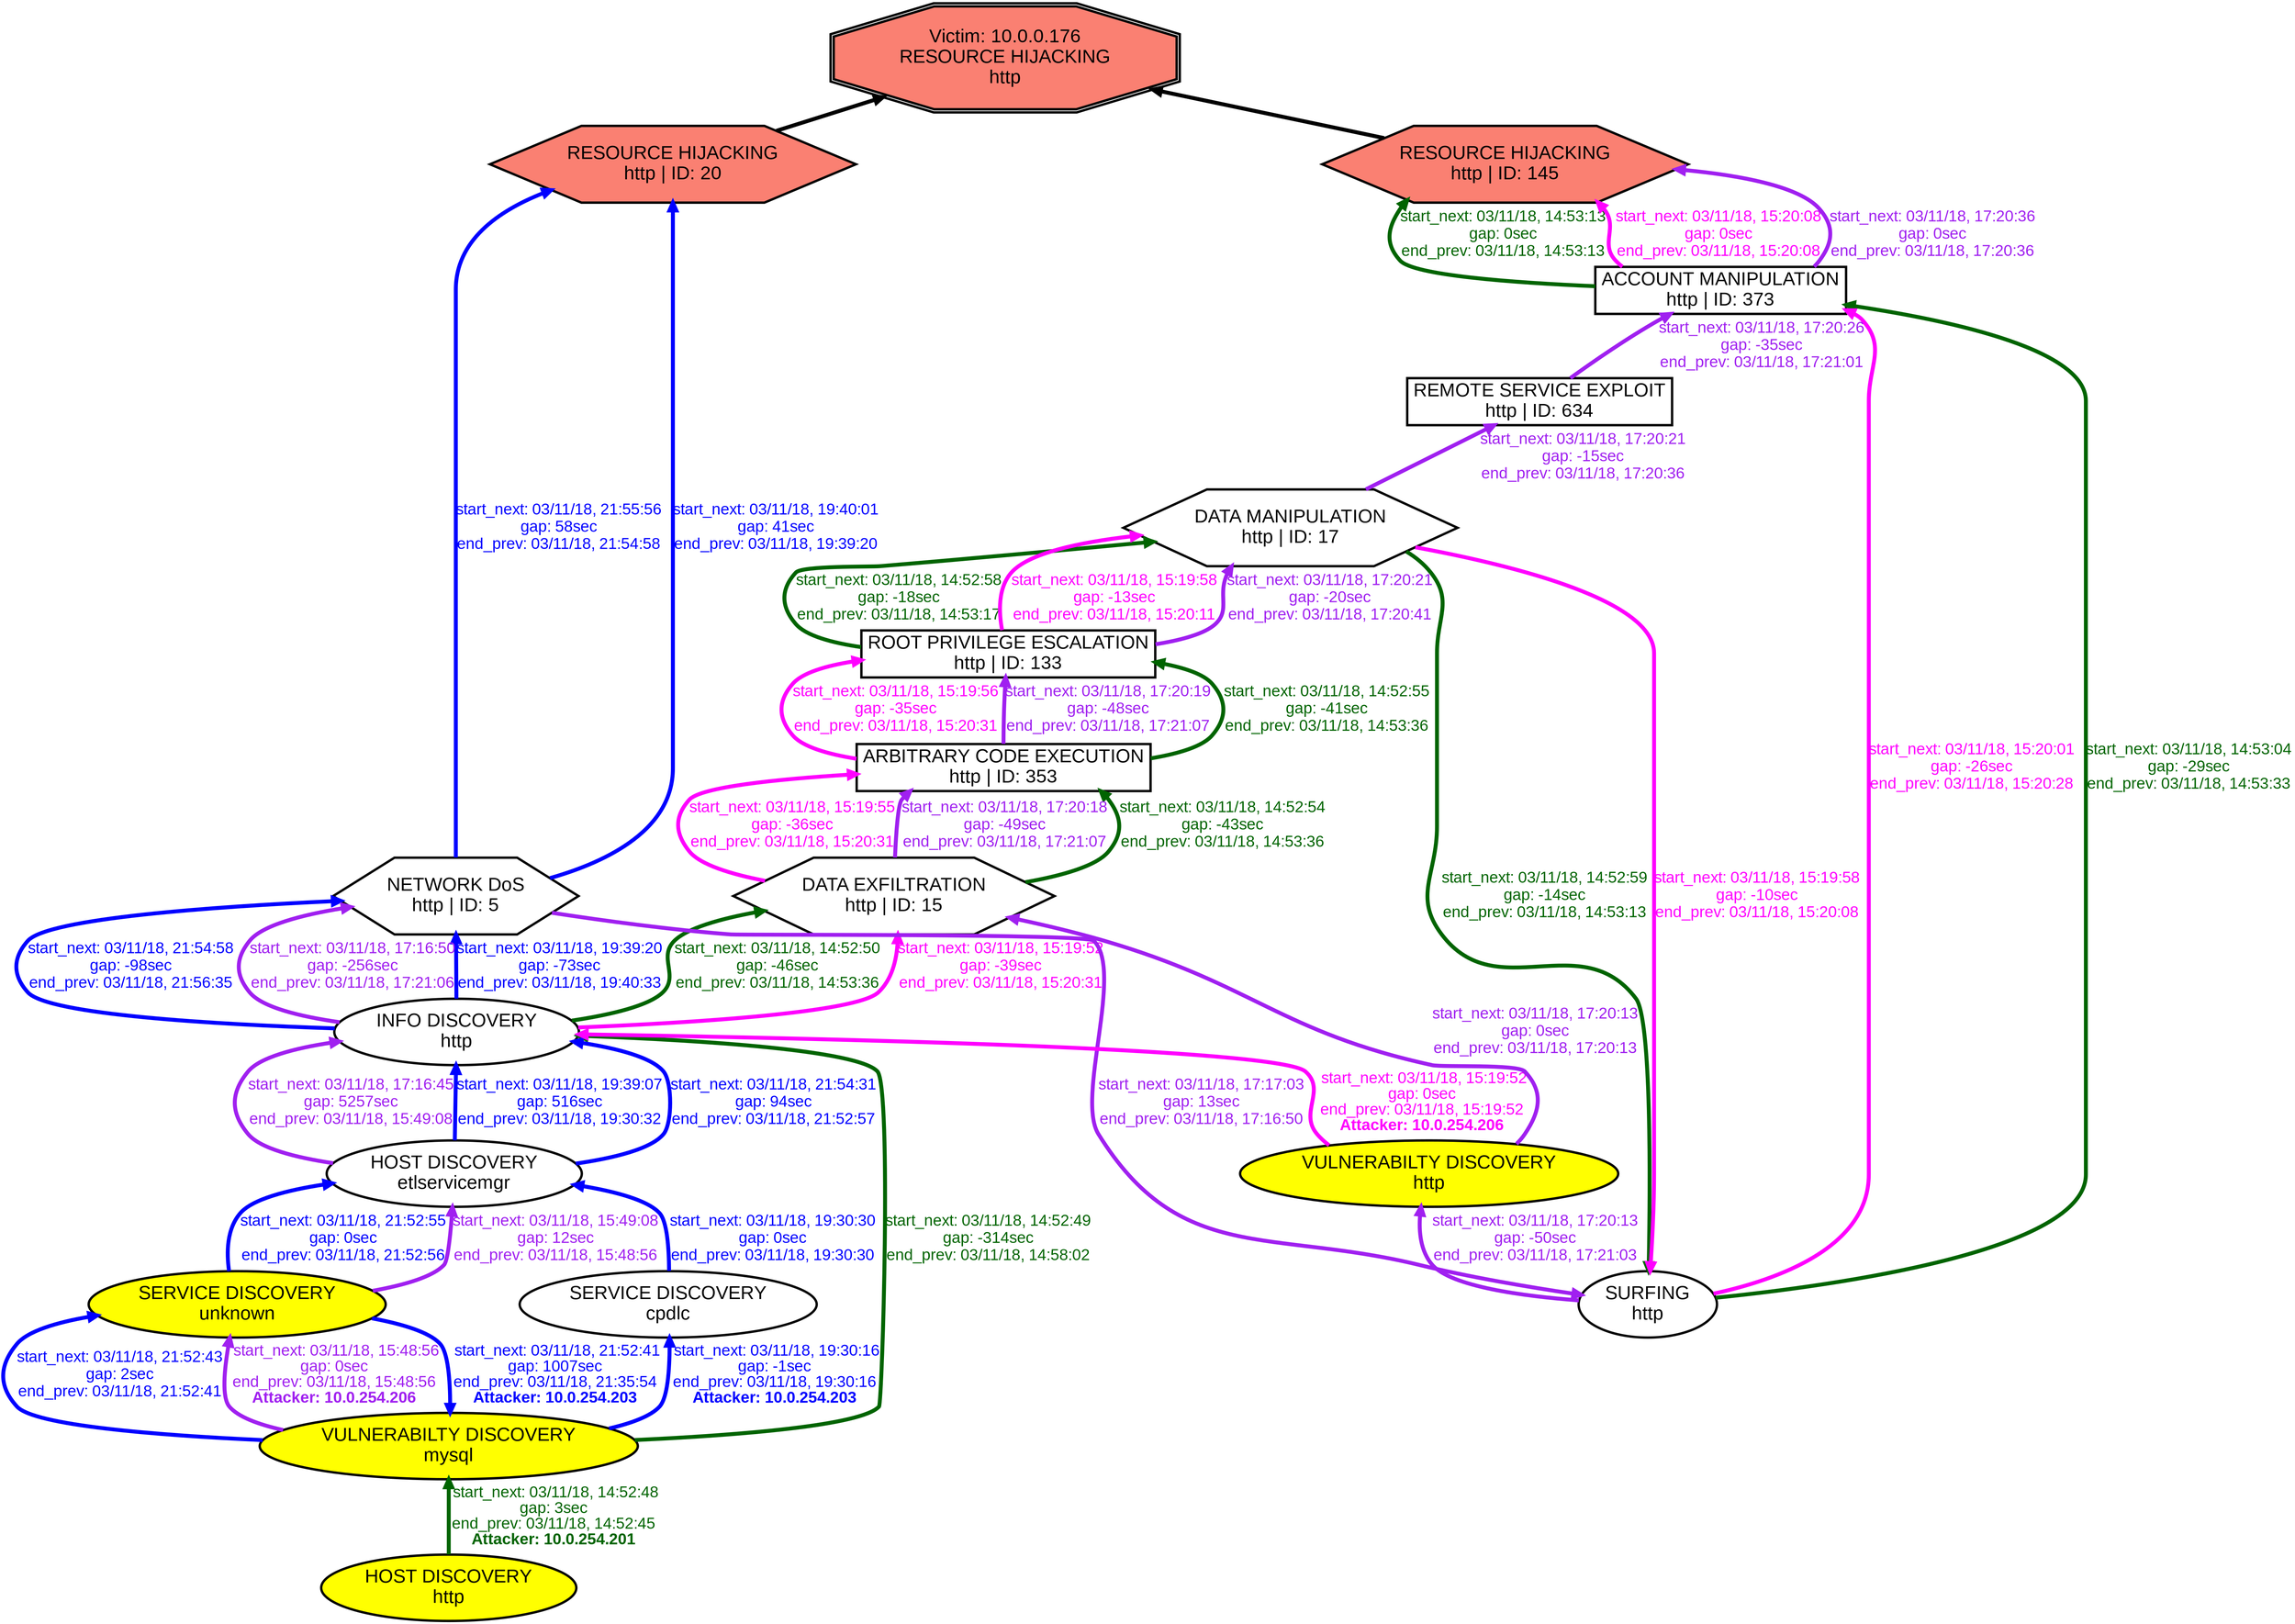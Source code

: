 digraph RESOURCEHIJACKINGhttp {
rankdir="BT"; 
 graph [ nodesep="0.1", ranksep="0.02"] 
 node [ fontname=Arial, fontsize=24,penwidth=3]; 
 edge [ fontname=Arial, fontsize=20,penwidth=5 ];
"Victim: 10.0.0.176
RESOURCE HIJACKING
http" [shape=doubleoctagon, style=filled, fillcolor=salmon];
{ rank = max; "Victim: 10.0.0.176
RESOURCE HIJACKING
http"}
"RESOURCE HIJACKING
http | ID: 145" -> "Victim: 10.0.0.176
RESOURCE HIJACKING
http"
"RESOURCE HIJACKING
http | ID: 145" [style=filled, fillcolor= salmon]
"RESOURCE HIJACKING
http | ID: 20" -> "Victim: 10.0.0.176
RESOURCE HIJACKING
http"
"RESOURCE HIJACKING
http | ID: 20" [style=filled, fillcolor= salmon]
{ rank=same; "RESOURCE HIJACKING
http | ID: 145" "RESOURCE HIJACKING
http | ID: 20"}
"HOST DISCOVERY
http" [style=filled, fillcolor= yellow]
"HOST DISCOVERY
http" -> "VULNERABILTY DISCOVERY
mysql" [ color=darkgreen] [label=<<font color="darkgreen"> start_next: 03/11/18, 14:52:48<br/>gap: 3sec<br/>end_prev: 03/11/18, 14:52:45</font><br/><font color="darkgreen"><b>Attacker: 10.0.254.201</b></font>>]
"VULNERABILTY DISCOVERY
mysql" -> "INFO DISCOVERY
http" [ label="start_next: 03/11/18, 14:52:49
gap: -314sec
end_prev: 03/11/18, 14:58:02"][ fontcolor="darkgreen" color=darkgreen]
"INFO DISCOVERY
http" -> "DATA EXFILTRATION
http | ID: 15" [ label="start_next: 03/11/18, 14:52:50
gap: -46sec
end_prev: 03/11/18, 14:53:36"][ fontcolor="darkgreen" color=darkgreen]
"DATA EXFILTRATION
http | ID: 15" -> "ARBITRARY CODE EXECUTION
http | ID: 353" [ label="start_next: 03/11/18, 14:52:54
gap: -43sec
end_prev: 03/11/18, 14:53:36"][ fontcolor="darkgreen" color=darkgreen]
"ARBITRARY CODE EXECUTION
http | ID: 353" -> "ROOT PRIVILEGE ESCALATION
http | ID: 133" [ label="start_next: 03/11/18, 14:52:55
gap: -41sec
end_prev: 03/11/18, 14:53:36"][ fontcolor="darkgreen" color=darkgreen]
"ROOT PRIVILEGE ESCALATION
http | ID: 133" -> "DATA MANIPULATION
http | ID: 17" [ label="start_next: 03/11/18, 14:52:58
gap: -18sec
end_prev: 03/11/18, 14:53:17"][ fontcolor="darkgreen" color=darkgreen]
"DATA MANIPULATION
http | ID: 17" -> "SURFING
http" [ label="start_next: 03/11/18, 14:52:59
gap: -14sec
end_prev: 03/11/18, 14:53:13"][ fontcolor="darkgreen" color=darkgreen]
"SURFING
http" -> "ACCOUNT MANIPULATION
http | ID: 373" [ label="start_next: 03/11/18, 14:53:04
gap: -29sec
end_prev: 03/11/18, 14:53:33"][ fontcolor="darkgreen" color=darkgreen]
"ACCOUNT MANIPULATION
http | ID: 373" -> "RESOURCE HIJACKING
http | ID: 145" [ label="start_next: 03/11/18, 14:53:13
gap: 0sec
end_prev: 03/11/18, 14:53:13"][ fontcolor="darkgreen" color=darkgreen]
"VULNERABILTY DISCOVERY
mysql" [style=filled, fillcolor= yellow]
"VULNERABILTY DISCOVERY
mysql" -> "SERVICE DISCOVERY
cpdlc" [ color=blue] [label=<<font color="blue"> start_next: 03/11/18, 19:30:16<br/>gap: -1sec<br/>end_prev: 03/11/18, 19:30:16</font><br/><font color="blue"><b>Attacker: 10.0.254.203</b></font>>]
"SERVICE DISCOVERY
cpdlc" -> "HOST DISCOVERY
etlservicemgr" [ label="start_next: 03/11/18, 19:30:30
gap: 0sec
end_prev: 03/11/18, 19:30:30"][ fontcolor="blue" color=blue]
"HOST DISCOVERY
etlservicemgr" -> "INFO DISCOVERY
http" [ label="start_next: 03/11/18, 19:39:07
gap: 516sec
end_prev: 03/11/18, 19:30:32"][ fontcolor="blue" color=blue]
"INFO DISCOVERY
http" -> "NETWORK DoS
http | ID: 5" [ label="start_next: 03/11/18, 19:39:20
gap: -73sec
end_prev: 03/11/18, 19:40:33"][ fontcolor="blue" color=blue]
"NETWORK DoS
http | ID: 5" -> "RESOURCE HIJACKING
http | ID: 20" [ label="start_next: 03/11/18, 19:40:01
gap: 41sec
end_prev: 03/11/18, 19:39:20"][ fontcolor="blue" color=blue]
"SERVICE DISCOVERY
unknown" [style=filled, fillcolor= yellow]
"SERVICE DISCOVERY
unknown" -> "VULNERABILTY DISCOVERY
mysql" [ color=blue] [label=<<font color="blue"> start_next: 03/11/18, 21:52:41<br/>gap: 1007sec<br/>end_prev: 03/11/18, 21:35:54</font><br/><font color="blue"><b>Attacker: 10.0.254.203</b></font>>]
"VULNERABILTY DISCOVERY
mysql" -> "SERVICE DISCOVERY
unknown" [ label="start_next: 03/11/18, 21:52:43
gap: 2sec
end_prev: 03/11/18, 21:52:41"][ fontcolor="blue" color=blue]
"SERVICE DISCOVERY
unknown" -> "HOST DISCOVERY
etlservicemgr" [ label="start_next: 03/11/18, 21:52:55
gap: 0sec
end_prev: 03/11/18, 21:52:56"][ fontcolor="blue" color=blue]
"HOST DISCOVERY
etlservicemgr" -> "INFO DISCOVERY
http" [ label="start_next: 03/11/18, 21:54:31
gap: 94sec
end_prev: 03/11/18, 21:52:57"][ fontcolor="blue" color=blue]
"INFO DISCOVERY
http" -> "NETWORK DoS
http | ID: 5" [ label="start_next: 03/11/18, 21:54:58
gap: -98sec
end_prev: 03/11/18, 21:56:35"][ fontcolor="blue" color=blue]
"NETWORK DoS
http | ID: 5" -> "RESOURCE HIJACKING
http | ID: 20" [ label="start_next: 03/11/18, 21:55:56
gap: 58sec
end_prev: 03/11/18, 21:54:58"][ fontcolor="blue" color=blue]
"VULNERABILTY DISCOVERY
http" [style=filled, fillcolor= yellow]
"VULNERABILTY DISCOVERY
http" -> "INFO DISCOVERY
http" [ color=magenta] [label=<<font color="magenta"> start_next: 03/11/18, 15:19:52<br/>gap: 0sec<br/>end_prev: 03/11/18, 15:19:52</font><br/><font color="magenta"><b>Attacker: 10.0.254.206</b></font>>]
"INFO DISCOVERY
http" -> "DATA EXFILTRATION
http | ID: 15" [ label="start_next: 03/11/18, 15:19:52
gap: -39sec
end_prev: 03/11/18, 15:20:31"][ fontcolor="magenta" color=magenta]
"DATA EXFILTRATION
http | ID: 15" -> "ARBITRARY CODE EXECUTION
http | ID: 353" [ label="start_next: 03/11/18, 15:19:55
gap: -36sec
end_prev: 03/11/18, 15:20:31"][ fontcolor="magenta" color=magenta]
"ARBITRARY CODE EXECUTION
http | ID: 353" -> "ROOT PRIVILEGE ESCALATION
http | ID: 133" [ label="start_next: 03/11/18, 15:19:56
gap: -35sec
end_prev: 03/11/18, 15:20:31"][ fontcolor="magenta" color=magenta]
"ROOT PRIVILEGE ESCALATION
http | ID: 133" -> "DATA MANIPULATION
http | ID: 17" [ label="start_next: 03/11/18, 15:19:58
gap: -13sec
end_prev: 03/11/18, 15:20:11"][ fontcolor="magenta" color=magenta]
"DATA MANIPULATION
http | ID: 17" -> "SURFING
http" [ label="start_next: 03/11/18, 15:19:58
gap: -10sec
end_prev: 03/11/18, 15:20:08"][ fontcolor="magenta" color=magenta]
"SURFING
http" -> "ACCOUNT MANIPULATION
http | ID: 373" [ label="start_next: 03/11/18, 15:20:01
gap: -26sec
end_prev: 03/11/18, 15:20:28"][ fontcolor="magenta" color=magenta]
"ACCOUNT MANIPULATION
http | ID: 373" -> "RESOURCE HIJACKING
http | ID: 145" [ label="start_next: 03/11/18, 15:20:08
gap: 0sec
end_prev: 03/11/18, 15:20:08"][ fontcolor="magenta" color=magenta]
"VULNERABILTY DISCOVERY
mysql" [style=filled, fillcolor= yellow]
"VULNERABILTY DISCOVERY
mysql" -> "SERVICE DISCOVERY
unknown" [ color=purple] [label=<<font color="purple"> start_next: 03/11/18, 15:48:56<br/>gap: 0sec<br/>end_prev: 03/11/18, 15:48:56</font><br/><font color="purple"><b>Attacker: 10.0.254.206</b></font>>]
"SERVICE DISCOVERY
unknown" -> "HOST DISCOVERY
etlservicemgr" [ label="start_next: 03/11/18, 15:49:08
gap: 12sec
end_prev: 03/11/18, 15:48:56"][ fontcolor="purple" color=purple]
"HOST DISCOVERY
etlservicemgr" -> "INFO DISCOVERY
http" [ label="start_next: 03/11/18, 17:16:45
gap: 5257sec
end_prev: 03/11/18, 15:49:08"][ fontcolor="purple" color=purple]
"INFO DISCOVERY
http" -> "NETWORK DoS
http | ID: 5" [ label="start_next: 03/11/18, 17:16:50
gap: -256sec
end_prev: 03/11/18, 17:21:06"][ fontcolor="purple" color=purple]
"NETWORK DoS
http | ID: 5" -> "SURFING
http" [ label="start_next: 03/11/18, 17:17:03
gap: 13sec
end_prev: 03/11/18, 17:16:50"][ fontcolor="purple" color=purple]
"SURFING
http" -> "VULNERABILTY DISCOVERY
http" [ label="start_next: 03/11/18, 17:20:13
gap: -50sec
end_prev: 03/11/18, 17:21:03"][ fontcolor="purple" color=purple]
"VULNERABILTY DISCOVERY
http" -> "DATA EXFILTRATION
http | ID: 15" [ label="start_next: 03/11/18, 17:20:13
gap: 0sec
end_prev: 03/11/18, 17:20:13"][ fontcolor="purple" color=purple]
"DATA EXFILTRATION
http | ID: 15" -> "ARBITRARY CODE EXECUTION
http | ID: 353" [ label="start_next: 03/11/18, 17:20:18
gap: -49sec
end_prev: 03/11/18, 17:21:07"][ fontcolor="purple" color=purple]
"ARBITRARY CODE EXECUTION
http | ID: 353" -> "ROOT PRIVILEGE ESCALATION
http | ID: 133" [ label="start_next: 03/11/18, 17:20:19
gap: -48sec
end_prev: 03/11/18, 17:21:07"][ fontcolor="purple" color=purple]
"ROOT PRIVILEGE ESCALATION
http | ID: 133" -> "DATA MANIPULATION
http | ID: 17" [ label="start_next: 03/11/18, 17:20:21
gap: -20sec
end_prev: 03/11/18, 17:20:41"][ fontcolor="purple" color=purple]
"DATA MANIPULATION
http | ID: 17" -> "REMOTE SERVICE EXPLOIT
http | ID: 634" [ label="start_next: 03/11/18, 17:20:21
gap: -15sec
end_prev: 03/11/18, 17:20:36"][ fontcolor="purple" color=purple]
"REMOTE SERVICE EXPLOIT
http | ID: 634" -> "ACCOUNT MANIPULATION
http | ID: 373" [ label="start_next: 03/11/18, 17:20:26
gap: -35sec
end_prev: 03/11/18, 17:21:01"][ fontcolor="purple" color=purple]
"ACCOUNT MANIPULATION
http | ID: 373" -> "RESOURCE HIJACKING
http | ID: 145" [ label="start_next: 03/11/18, 17:20:36
gap: 0sec
end_prev: 03/11/18, 17:20:36"][ fontcolor="purple" color=purple]
"HOST DISCOVERY
http" [shape=oval]
"HOST DISCOVERY
http" [tooltip="ET SCAN Nmap Scripting Engine User-Agent Detected (Nmap Scripting Engine)
ET SCAN Possible Nmap User-Agent Observed"]
"VULNERABILTY DISCOVERY
mysql" [shape=oval]
"VULNERABILTY DISCOVERY
mysql" [tooltip="ET SCAN Suspicious inbound to mySQL port 3306
ET SCAN Suspicious inbound to MSSQL port 1433
ET SCAN Nikto Web App Scan in Progress
ET SCAN Suspicious inbound to PostgreSQL port 5432
ET SCAN Suspicious inbound to Oracle SQL port 1521
ET SCAN Suspicious inbound to mSQL port 4333"]
"INFO DISCOVERY
http" [shape=oval]
"INFO DISCOVERY
http" [tooltip="GPL WEB_SERVER viewcode access
GPL WEB_SERVER .htaccess access
GPL WEB_SERVER writeto.cnf access
GPL WEB_SERVER iisadmin access
ET WEB_SERVER PHP Easteregg Information-Disclosure (funny-logo)
ET WEB_SPECIFIC_APPS Request to Wordpress W3TC Plug-in dbcache Directory
GPL WEB_SERVER services.cnf access
ET WEB_SERVER PHP Easteregg Information-Disclosure (zend-logo)
GPL EXPLOIT unicode directory traversal attempt
ET WEB_SERVER PHP Easteregg Information-Disclosure (php-logo)
GPL WEB_SERVER service.cnf access
GPL EXPLOIT iisadmpwd attempt
ET WEB_SERVER PHP SESSION SuperGlobal in URI
GPL WEB_SERVER /~root access
GPL WEB_SERVER authors.pwd access
ET WEB_SERVER PHP ENV SuperGlobal in URI
GPL EXPLOIT .cnf access
ET POLICY Proxy TRACE Request - inbound
GPL WEB_SERVER .htpasswd access
GPL WEB_SERVER global.asa access
ET WEB_SERVER PHP SERVER SuperGlobal in URI
GPL EXPLOIT fpcount access
GPL WEB_SERVER globals.pl access
GPL WEB_SERVER service.pwd
GPL EXPLOIT ISAPI .idq attempt
ET WEB_SERVER PHP Easteregg Information-Disclosure (phpinfo)
GPL WEB_SERVER printenv access
GPL WEB_SERVER author.exe access
GPL EXPLOIT iissamples access
GPL EXPLOIT .htr access
ET WEB_SERVER PHP REQUEST SuperGlobal in URI"]
"DATA EXFILTRATION
http | ID: 15" [shape=hexagon]
"DATA EXFILTRATION
http | ID: 15" [tooltip="GPL WEB_SERVER Tomcat server snoop access
GPL EXPLOIT ISAPI .ida access
GPL EXPLOIT /msadc/samples/ access
ET WEB_SERVER ColdFusion componentutils access
ET WEB_SERVER /system32/ in Uri - Possible Protected Directory Access Attempt
ET WEB_SPECIFIC_APPS PHP-CGI query string parameter vulnerability
ET WEB_SERVER Possible XXE SYSTEM ENTITY in POST BODY.
ET WEB_SERVER /etc/shadow Detected in URI
GPL EXPLOIT ISAPI .idq access"]
"ARBITRARY CODE EXECUTION
http | ID: 353" [shape=box]
"ARBITRARY CODE EXECUTION
http | ID: 353" [tooltip="ET CURRENT_EVENTS QNAP Shellshock CVE-2014-6271
ET WEB_SPECIFIC_APPS DesktopOnNet don3_requiem.php app_path Parameter Remote File Inclusion
ET WEB_SPECIFIC_APPS Horde type Parameter Local File Inclusion Attempt
ET WEB_SPECIFIC_APPS KR-Web krgourl.php DOCUMENT_ROOT Parameter Remote File Inclusion Attempt
ET WEB_SERVER Possible CVE-2014-6271 Attempt in Headers
ET WEB_SPECIFIC_APPS BASE base_stat_common.php remote file include
ET WEB_SPECIFIC_APPS Golem Gaming Portal root_path Parameter Remote File inclusion Attempt
ET WEB_SPECIFIC_APPS Joomla swMenuPro ImageManager.php Remote File Inclusion Attempt
ET WEB_SPECIFIC_APPS FormMailer formmailer.admin.inc.php BASE_DIR Parameter Remote File Inclusion Attempt
ET WEB_SPECIFIC_APPS AjaxPortal di.php pathtoserverdata Parameter Remote File Inclusion Attempt
ET WEB_SERVER cmd.exe In URI - Possible Command Execution Attempt
ET WEB_SPECIFIC_APPS KingCMS menu.php CONFIG Parameter Remote File Inclusion
ETPRO WEB_SPECIFIC_APPS PHPMoAdmin RCE Attempt
ET WEB_SERVER Exploit Suspected PHP Injection Attack (cmd=)
ET WEB_SPECIFIC_APPS Achievo debugger.php config_atkroot parameter Remote File Inclusion Attempt
ET WEB_SERVER Possible CVE-2014-6271 Attempt
ET WEB_SPECIFIC_APPS Joomla Dada Mail Manager Component config.dadamail.php GLOBALS Parameter Remote File Inclusion
ET WEB_SPECIFIC_APPS WEB-PHP RCE PHPBB 2004-1315
ET WEB_SPECIFIC_APPS DesktopOnNet frontpage.php app_path Parameter Remote File Inclusion
ET WEB_SPECIFIC_APPS Joomla AjaxChat Component ajcuser.php GLOBALS Parameter Remote File Inclusion Attempt"]
"ROOT PRIVILEGE ESCALATION
http | ID: 133" [shape=box]
"ROOT PRIVILEGE ESCALATION
http | ID: 133" [tooltip="ET WEB_SERVER ColdFusion administrator access
ETPRO WEB_SPECIFIC_APPS ipTIME firmware < 9.58 RCE
GPL EXPLOIT administrators.pwd access
GPL EXPLOIT CodeRed v2 root.exe access"]
"DATA MANIPULATION
http | ID: 17" [shape=hexagon]
"DATA MANIPULATION
http | ID: 17" [tooltip="ET WEB_SERVER Possible SQL Injection Attempt SELECT FROM
ET WEB_SERVER MYSQL SELECT CONCAT SQL Injection Attempt
ET WEB_SERVER Possible SQL Injection Attempt UNION SELECT"]
"SURFING
http" [shape=oval]
"SURFING
http" [tooltip="ET WEB_SERVER WEB-PHP phpinfo access"]
"ACCOUNT MANIPULATION
http | ID: 373" [shape=box]
"ACCOUNT MANIPULATION
http | ID: 373" [tooltip="GPL EXPLOIT /iisadmpwd/aexp2.htr access
ET WEB_SERVER SELECT USER SQL Injection Attempt in URI"]
"RESOURCE HIJACKING
http | ID: 145" [shape=hexagon]
"RESOURCE HIJACKING
http | ID: 145" [tooltip="GPL WEB_SERVER Oracle Java Process Manager access"]
"SERVICE DISCOVERY
cpdlc" [shape=oval]
"SERVICE DISCOVERY
cpdlc" [tooltip="ET SCAN Potential VNC Scan 5900-5920
ET SCAN Potential VNC Scan 5800-5820
ET SCAN Potential SSH Scan"]
"HOST DISCOVERY
etlservicemgr" [shape=oval]
"HOST DISCOVERY
etlservicemgr" [tooltip="ET SCAN Nmap Scripting Engine User-Agent Detected (Nmap Scripting Engine)
ET SCAN Possible Nmap User-Agent Observed"]
"NETWORK DoS
http | ID: 5" [shape=hexagon]
"NETWORK DoS
http | ID: 5" [tooltip="ET WEB_SERVER Possible Cherokee Web Server GET AUX Request Denial Of Service Attempt"]
"RESOURCE HIJACKING
http | ID: 20" [shape=hexagon]
"RESOURCE HIJACKING
http | ID: 20" [tooltip="GPL WEB_SERVER Oracle Java Process Manager access"]
"SERVICE DISCOVERY
unknown" [shape=oval]
"SERVICE DISCOVERY
unknown" [tooltip="ET SCAN Potential VNC Scan 5900-5920
GPL ICMP_INFO PING *NIX
ET SCAN Potential VNC Scan 5800-5820
ET SCAN Potential SSH Scan"]
"VULNERABILTY DISCOVERY
http" [shape=oval]
"VULNERABILTY DISCOVERY
http" [tooltip="ET SCAN Nikto Web App Scan in Progress"]
"REMOTE SERVICE EXPLOIT
http | ID: 634" [shape=box]
"REMOTE SERVICE EXPLOIT
http | ID: 634" [tooltip="ET WEB_SERVER Script tag in URI Possible Cross Site Scripting Attempt"]
}
